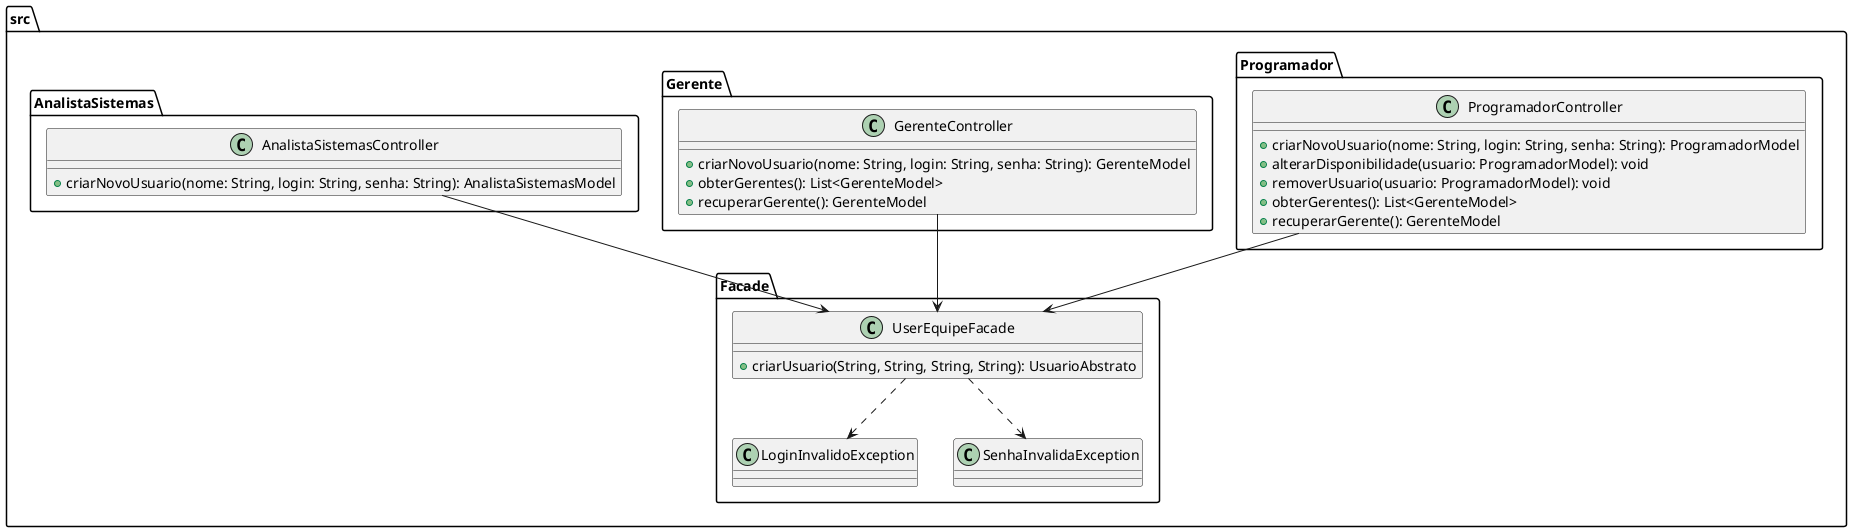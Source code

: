 @startuml Exception e Interacoes

package "src.Facade" {
    class UserEquipeFacade {
        + criarUsuario(String, String, String, String): UsuarioAbstrato
    }

    UserEquipeFacade ..> LoginInvalidoException
    UserEquipeFacade ..> SenhaInvalidaException
}

package "src.Programador" {
    class ProgramadorController {
        + criarNovoUsuario(nome: String, login: String, senha: String): ProgramadorModel
        + alterarDisponibilidade(usuario: ProgramadorModel): void
        + removerUsuario(usuario: ProgramadorModel): void
        + obterGerentes(): List<GerenteModel>
        + recuperarGerente(): GerenteModel
    }

    ProgramadorController --> UserEquipeFacade
}

package "src.Gerente" {
    class GerenteController {
        + criarNovoUsuario(nome: String, login: String, senha: String): GerenteModel
        + obterGerentes(): List<GerenteModel>
        + recuperarGerente(): GerenteModel
    }

    GerenteController --> UserEquipeFacade
}

package "src.AnalistaSistemas" {
    class AnalistaSistemasController {
        + criarNovoUsuario(nome: String, login: String, senha: String): AnalistaSistemasModel
    }

    AnalistaSistemasController --> UserEquipeFacade
}

@enduml
